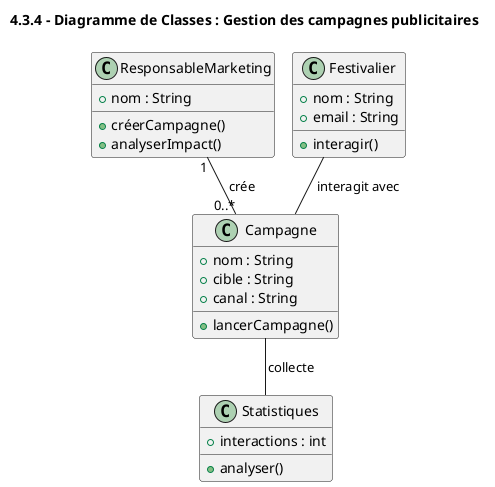 @startuml
!pragma layout smetana
title 4.3.4 - Diagramme de Classes : Gestion des campagnes publicitaires

class ResponsableMarketing {
    +nom : String
    +créerCampagne()
    +analyserImpact()
}

class Campagne {
    +nom : String
    +cible : String
    +canal : String
    +lancerCampagne()
}

class Festivalier {
    +nom : String
    +email : String
    +interagir()
}

class Statistiques {
    +interactions : int
    +analyser()
}

ResponsableMarketing "1" -- "0..*" Campagne : crée
Campagne -- Statistiques : collecte
Festivalier -- Campagne : interagit avec

@enduml
